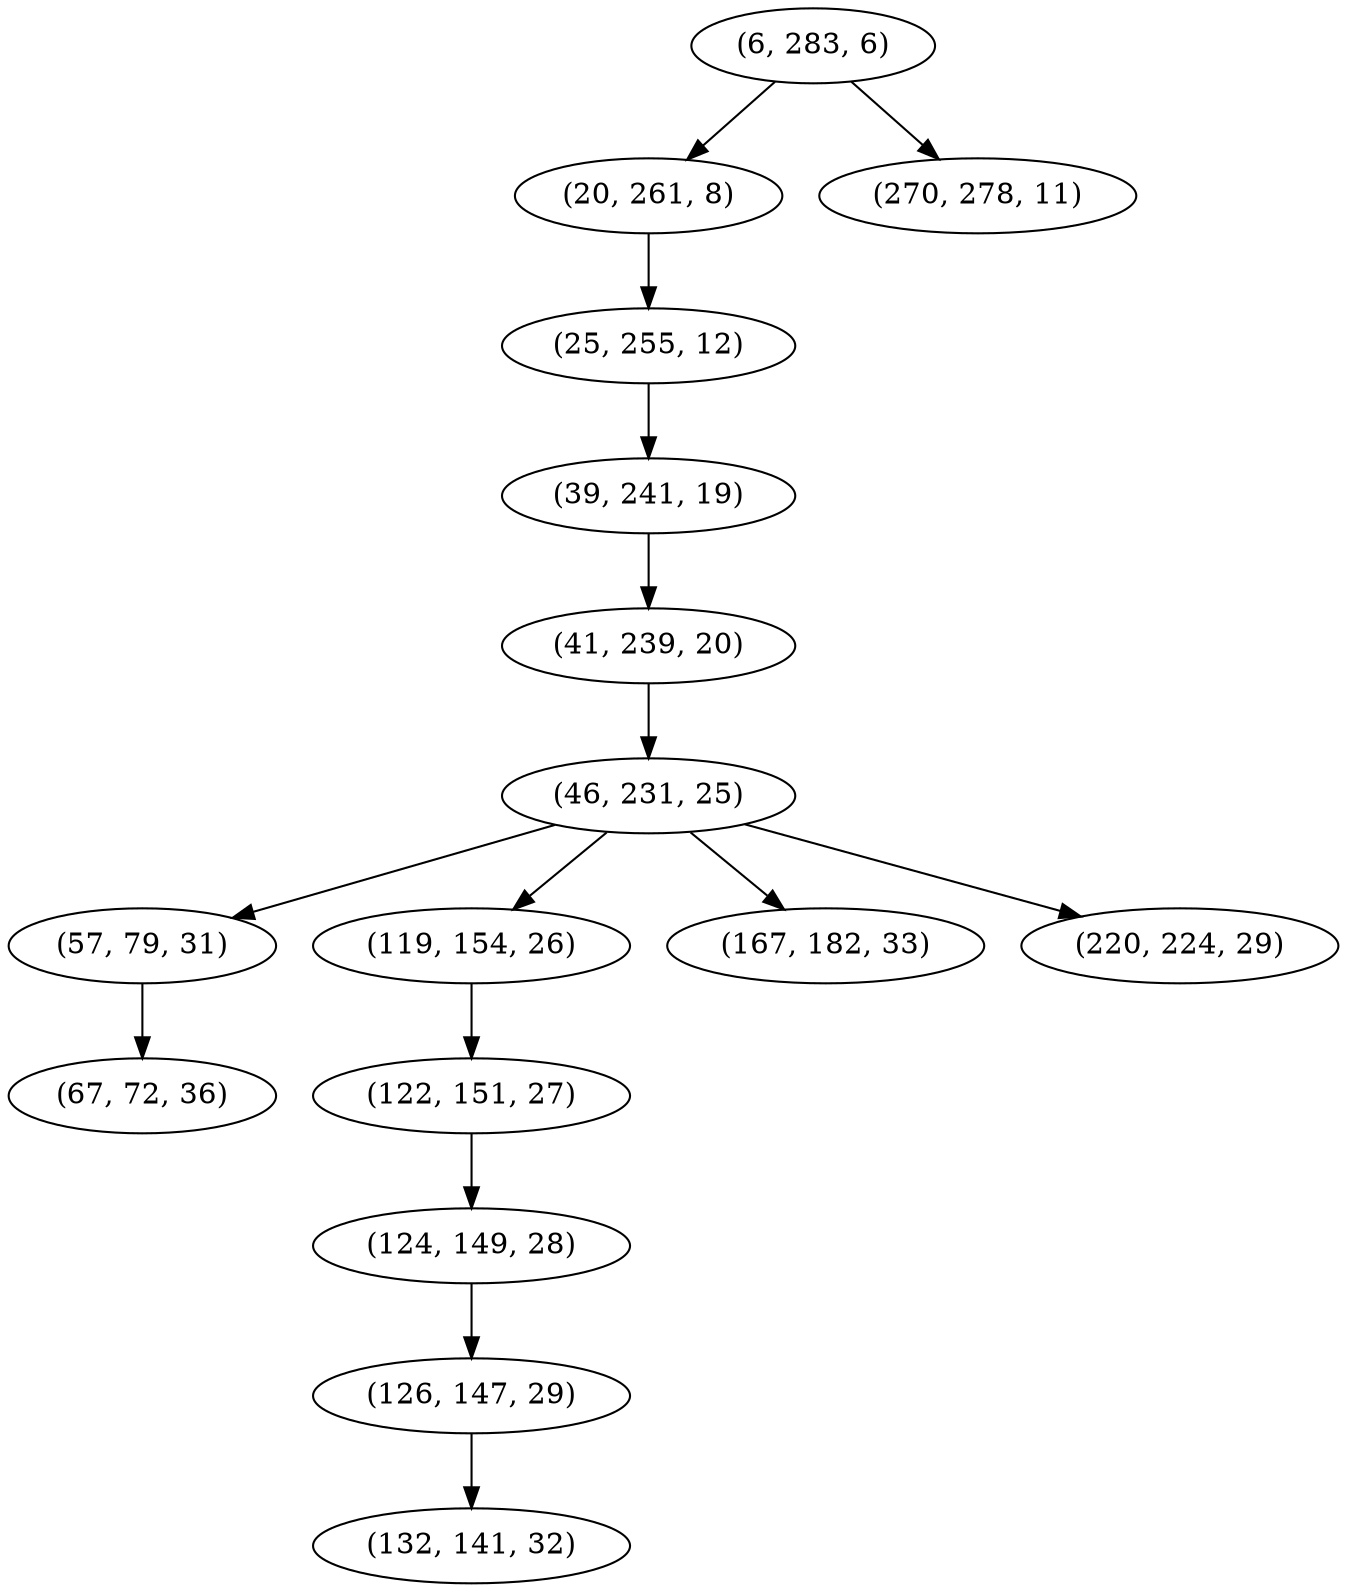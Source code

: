 digraph tree {
    "(6, 283, 6)";
    "(20, 261, 8)";
    "(25, 255, 12)";
    "(39, 241, 19)";
    "(41, 239, 20)";
    "(46, 231, 25)";
    "(57, 79, 31)";
    "(67, 72, 36)";
    "(119, 154, 26)";
    "(122, 151, 27)";
    "(124, 149, 28)";
    "(126, 147, 29)";
    "(132, 141, 32)";
    "(167, 182, 33)";
    "(220, 224, 29)";
    "(270, 278, 11)";
    "(6, 283, 6)" -> "(20, 261, 8)";
    "(6, 283, 6)" -> "(270, 278, 11)";
    "(20, 261, 8)" -> "(25, 255, 12)";
    "(25, 255, 12)" -> "(39, 241, 19)";
    "(39, 241, 19)" -> "(41, 239, 20)";
    "(41, 239, 20)" -> "(46, 231, 25)";
    "(46, 231, 25)" -> "(57, 79, 31)";
    "(46, 231, 25)" -> "(119, 154, 26)";
    "(46, 231, 25)" -> "(167, 182, 33)";
    "(46, 231, 25)" -> "(220, 224, 29)";
    "(57, 79, 31)" -> "(67, 72, 36)";
    "(119, 154, 26)" -> "(122, 151, 27)";
    "(122, 151, 27)" -> "(124, 149, 28)";
    "(124, 149, 28)" -> "(126, 147, 29)";
    "(126, 147, 29)" -> "(132, 141, 32)";
}
